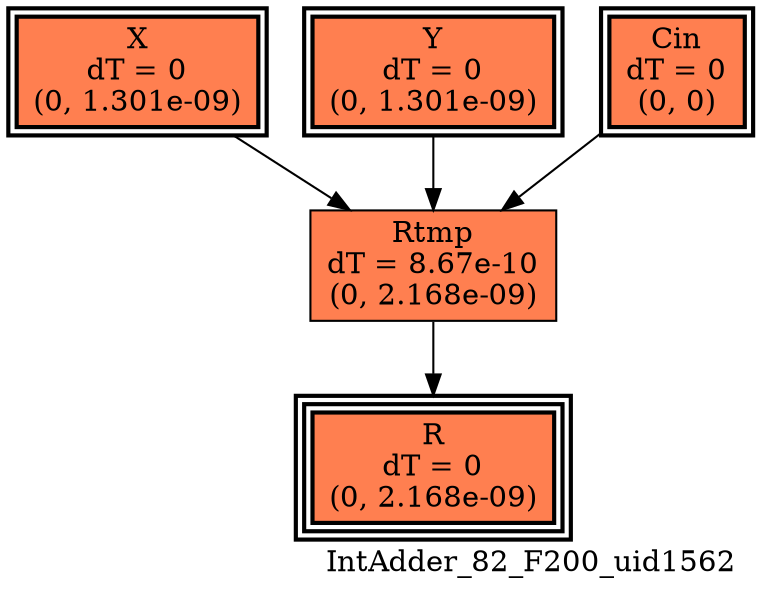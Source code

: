 digraph IntAdder_82_F200_uid1562
{
	//graph drawing options
	label=IntAdder_82_F200_uid1562;
	labelloc=bottom;
	labeljust=right;
	ratio=auto;
	nodesep=0.25;
	ranksep=0.5;

	//input/output signals of operator IntAdder_82_F200_uid1562
	X__IntAdder_82_F200_uid1562 [ label="X\ndT = 0\n(0, 1.301e-09)", shape=box, color=black, style="bold, filled", fillcolor=coral, peripheries=2 ];
	Y__IntAdder_82_F200_uid1562 [ label="Y\ndT = 0\n(0, 1.301e-09)", shape=box, color=black, style="bold, filled", fillcolor=coral, peripheries=2 ];
	Cin__IntAdder_82_F200_uid1562 [ label="Cin\ndT = 0\n(0, 0)", shape=box, color=black, style="bold, filled", fillcolor=coral, peripheries=2 ];
	R__IntAdder_82_F200_uid1562 [ label="R\ndT = 0\n(0, 2.168e-09)", shape=box, color=black, style="bold, filled", fillcolor=coral, peripheries=3 ];
	{rank=same X__IntAdder_82_F200_uid1562, Y__IntAdder_82_F200_uid1562, Cin__IntAdder_82_F200_uid1562};
	{rank=same R__IntAdder_82_F200_uid1562};
	//internal signals of operator IntAdder_82_F200_uid1562
	Rtmp__IntAdder_82_F200_uid1562 [ label="Rtmp\ndT = 8.67e-10\n(0, 2.168e-09)", shape=box, color=black, style=filled, fillcolor=coral, peripheries=1 ];

	//subcomponents of operator IntAdder_82_F200_uid1562

	//input and internal signal connections of operator IntAdder_82_F200_uid1562
	X__IntAdder_82_F200_uid1562 -> Rtmp__IntAdder_82_F200_uid1562 [ arrowhead=normal, arrowsize=1.0, arrowtail=normal, color=black, dir=forward  ];
	Y__IntAdder_82_F200_uid1562 -> Rtmp__IntAdder_82_F200_uid1562 [ arrowhead=normal, arrowsize=1.0, arrowtail=normal, color=black, dir=forward  ];
	Cin__IntAdder_82_F200_uid1562 -> Rtmp__IntAdder_82_F200_uid1562 [ arrowhead=normal, arrowsize=1.0, arrowtail=normal, color=black, dir=forward  ];
	Rtmp__IntAdder_82_F200_uid1562 -> R__IntAdder_82_F200_uid1562 [ arrowhead=normal, arrowsize=1.0, arrowtail=normal, color=black, dir=forward  ];
}

